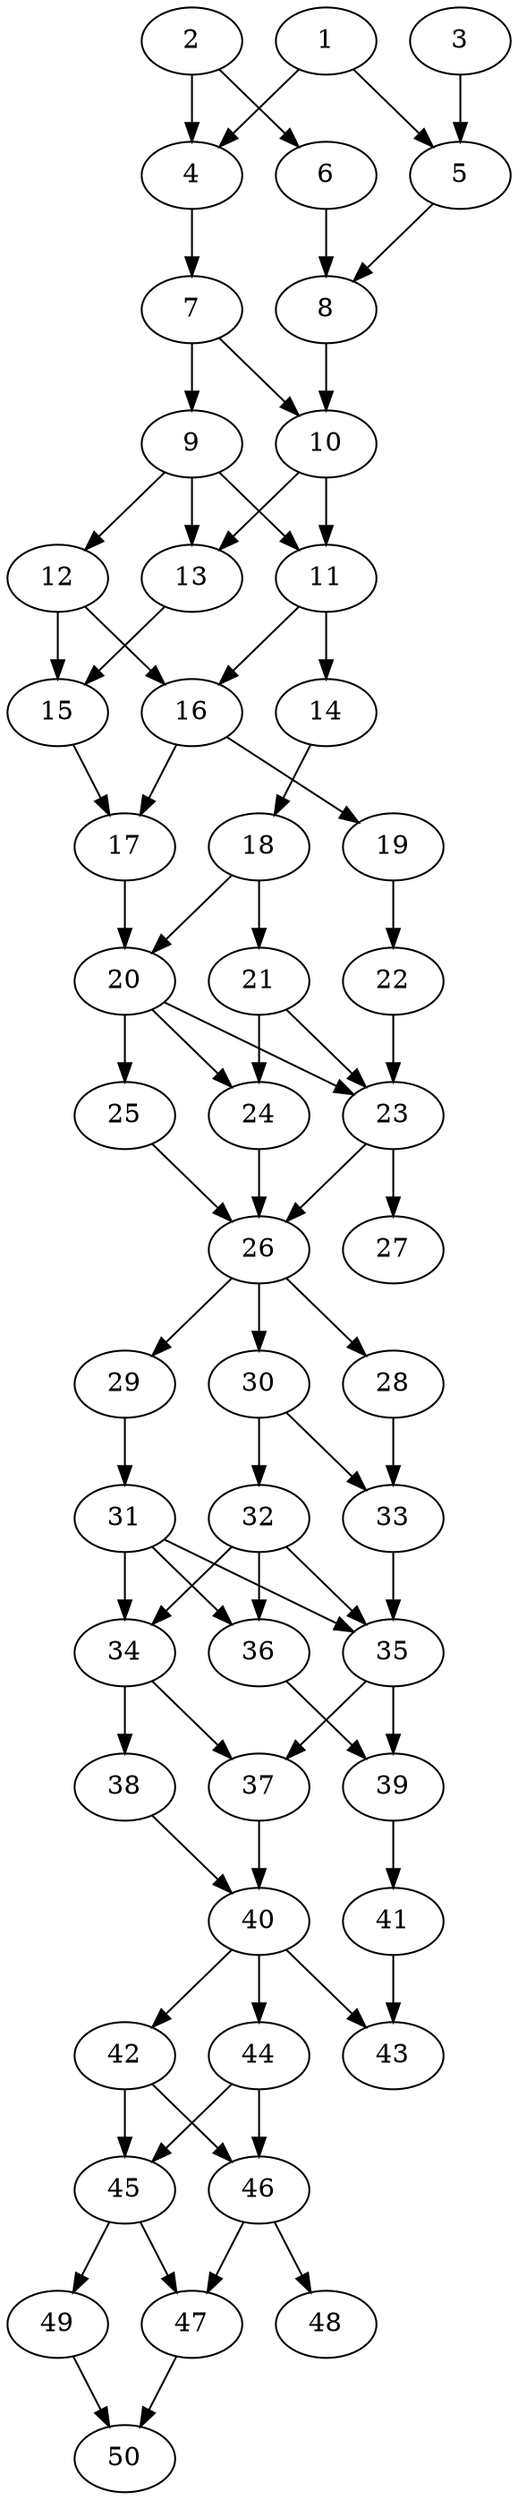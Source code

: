 // DAG automatically generated by daggen at Thu Oct  3 14:07:56 2019
// ./daggen --dot -n 50 --ccr 0.3 --fat 0.3 --regular 0.7 --density 0.7 --mindata 5242880 --maxdata 52428800 
digraph G {
  1 [size="99130027", alpha="0.06", expect_size="29739008"] 
  1 -> 4 [size ="29739008"]
  1 -> 5 [size ="29739008"]
  2 [size="129713493", alpha="0.12", expect_size="38914048"] 
  2 -> 4 [size ="38914048"]
  2 -> 6 [size ="38914048"]
  3 [size="53951147", alpha="0.12", expect_size="16185344"] 
  3 -> 5 [size ="16185344"]
  4 [size="20469760", alpha="0.09", expect_size="6140928"] 
  4 -> 7 [size ="6140928"]
  5 [size="124726613", alpha="0.12", expect_size="37417984"] 
  5 -> 8 [size ="37417984"]
  6 [size="141209600", alpha="0.12", expect_size="42362880"] 
  6 -> 8 [size ="42362880"]
  7 [size="135854080", alpha="0.05", expect_size="40756224"] 
  7 -> 9 [size ="40756224"]
  7 -> 10 [size ="40756224"]
  8 [size="168960000", alpha="0.17", expect_size="50688000"] 
  8 -> 10 [size ="50688000"]
  9 [size="145790293", alpha="0.02", expect_size="43737088"] 
  9 -> 11 [size ="43737088"]
  9 -> 12 [size ="43737088"]
  9 -> 13 [size ="43737088"]
  10 [size="100348587", alpha="0.13", expect_size="30104576"] 
  10 -> 11 [size ="30104576"]
  10 -> 13 [size ="30104576"]
  11 [size="39591253", alpha="0.17", expect_size="11877376"] 
  11 -> 14 [size ="11877376"]
  11 -> 16 [size ="11877376"]
  12 [size="85865813", alpha="0.04", expect_size="25759744"] 
  12 -> 15 [size ="25759744"]
  12 -> 16 [size ="25759744"]
  13 [size="20688213", alpha="0.01", expect_size="6206464"] 
  13 -> 15 [size ="6206464"]
  14 [size="115828053", alpha="0.02", expect_size="34748416"] 
  14 -> 18 [size ="34748416"]
  15 [size="28337493", alpha="0.14", expect_size="8501248"] 
  15 -> 17 [size ="8501248"]
  16 [size="122313387", alpha="0.18", expect_size="36694016"] 
  16 -> 17 [size ="36694016"]
  16 -> 19 [size ="36694016"]
  17 [size="58279253", alpha="0.03", expect_size="17483776"] 
  17 -> 20 [size ="17483776"]
  18 [size="95955627", alpha="0.06", expect_size="28786688"] 
  18 -> 20 [size ="28786688"]
  18 -> 21 [size ="28786688"]
  19 [size="72103253", alpha="0.07", expect_size="21630976"] 
  19 -> 22 [size ="21630976"]
  20 [size="86033067", alpha="0.15", expect_size="25809920"] 
  20 -> 23 [size ="25809920"]
  20 -> 24 [size ="25809920"]
  20 -> 25 [size ="25809920"]
  21 [size="30409387", alpha="0.15", expect_size="9122816"] 
  21 -> 23 [size ="9122816"]
  21 -> 24 [size ="9122816"]
  22 [size="165488640", alpha="0.08", expect_size="49646592"] 
  22 -> 23 [size ="49646592"]
  23 [size="39427413", alpha="0.06", expect_size="11828224"] 
  23 -> 26 [size ="11828224"]
  23 -> 27 [size ="11828224"]
  24 [size="48203093", alpha="0.05", expect_size="14460928"] 
  24 -> 26 [size ="14460928"]
  25 [size="61470720", alpha="0.17", expect_size="18441216"] 
  25 -> 26 [size ="18441216"]
  26 [size="168663040", alpha="0.05", expect_size="50598912"] 
  26 -> 28 [size ="50598912"]
  26 -> 29 [size ="50598912"]
  26 -> 30 [size ="50598912"]
  27 [size="156347733", alpha="0.08", expect_size="46904320"] 
  28 [size="22541653", alpha="0.10", expect_size="6762496"] 
  28 -> 33 [size ="6762496"]
  29 [size="67416747", alpha="0.09", expect_size="20225024"] 
  29 -> 31 [size ="20225024"]
  30 [size="119019520", alpha="0.18", expect_size="35705856"] 
  30 -> 32 [size ="35705856"]
  30 -> 33 [size ="35705856"]
  31 [size="83063467", alpha="0.10", expect_size="24919040"] 
  31 -> 34 [size ="24919040"]
  31 -> 35 [size ="24919040"]
  31 -> 36 [size ="24919040"]
  32 [size="41198933", alpha="0.10", expect_size="12359680"] 
  32 -> 34 [size ="12359680"]
  32 -> 35 [size ="12359680"]
  32 -> 36 [size ="12359680"]
  33 [size="105666560", alpha="0.11", expect_size="31699968"] 
  33 -> 35 [size ="31699968"]
  34 [size="155658240", alpha="0.05", expect_size="46697472"] 
  34 -> 37 [size ="46697472"]
  34 -> 38 [size ="46697472"]
  35 [size="36877653", alpha="0.20", expect_size="11063296"] 
  35 -> 37 [size ="11063296"]
  35 -> 39 [size ="11063296"]
  36 [size="171154773", alpha="0.08", expect_size="51346432"] 
  36 -> 39 [size ="51346432"]
  37 [size="53080747", alpha="0.01", expect_size="15924224"] 
  37 -> 40 [size ="15924224"]
  38 [size="115606187", alpha="0.05", expect_size="34681856"] 
  38 -> 40 [size ="34681856"]
  39 [size="38362453", alpha="0.15", expect_size="11508736"] 
  39 -> 41 [size ="11508736"]
  40 [size="106946560", alpha="0.14", expect_size="32083968"] 
  40 -> 42 [size ="32083968"]
  40 -> 43 [size ="32083968"]
  40 -> 44 [size ="32083968"]
  41 [size="89661440", alpha="0.15", expect_size="26898432"] 
  41 -> 43 [size ="26898432"]
  42 [size="165911893", alpha="0.14", expect_size="49773568"] 
  42 -> 45 [size ="49773568"]
  42 -> 46 [size ="49773568"]
  43 [size="89514667", alpha="0.17", expect_size="26854400"] 
  44 [size="20968107", alpha="0.03", expect_size="6290432"] 
  44 -> 45 [size ="6290432"]
  44 -> 46 [size ="6290432"]
  45 [size="58624000", alpha="0.15", expect_size="17587200"] 
  45 -> 47 [size ="17587200"]
  45 -> 49 [size ="17587200"]
  46 [size="56064000", alpha="0.06", expect_size="16819200"] 
  46 -> 47 [size ="16819200"]
  46 -> 48 [size ="16819200"]
  47 [size="118121813", alpha="0.14", expect_size="35436544"] 
  47 -> 50 [size ="35436544"]
  48 [size="128317440", alpha="0.04", expect_size="38495232"] 
  49 [size="165137067", alpha="0.19", expect_size="49541120"] 
  49 -> 50 [size ="49541120"]
  50 [size="125917867", alpha="0.08", expect_size="37775360"] 
}
